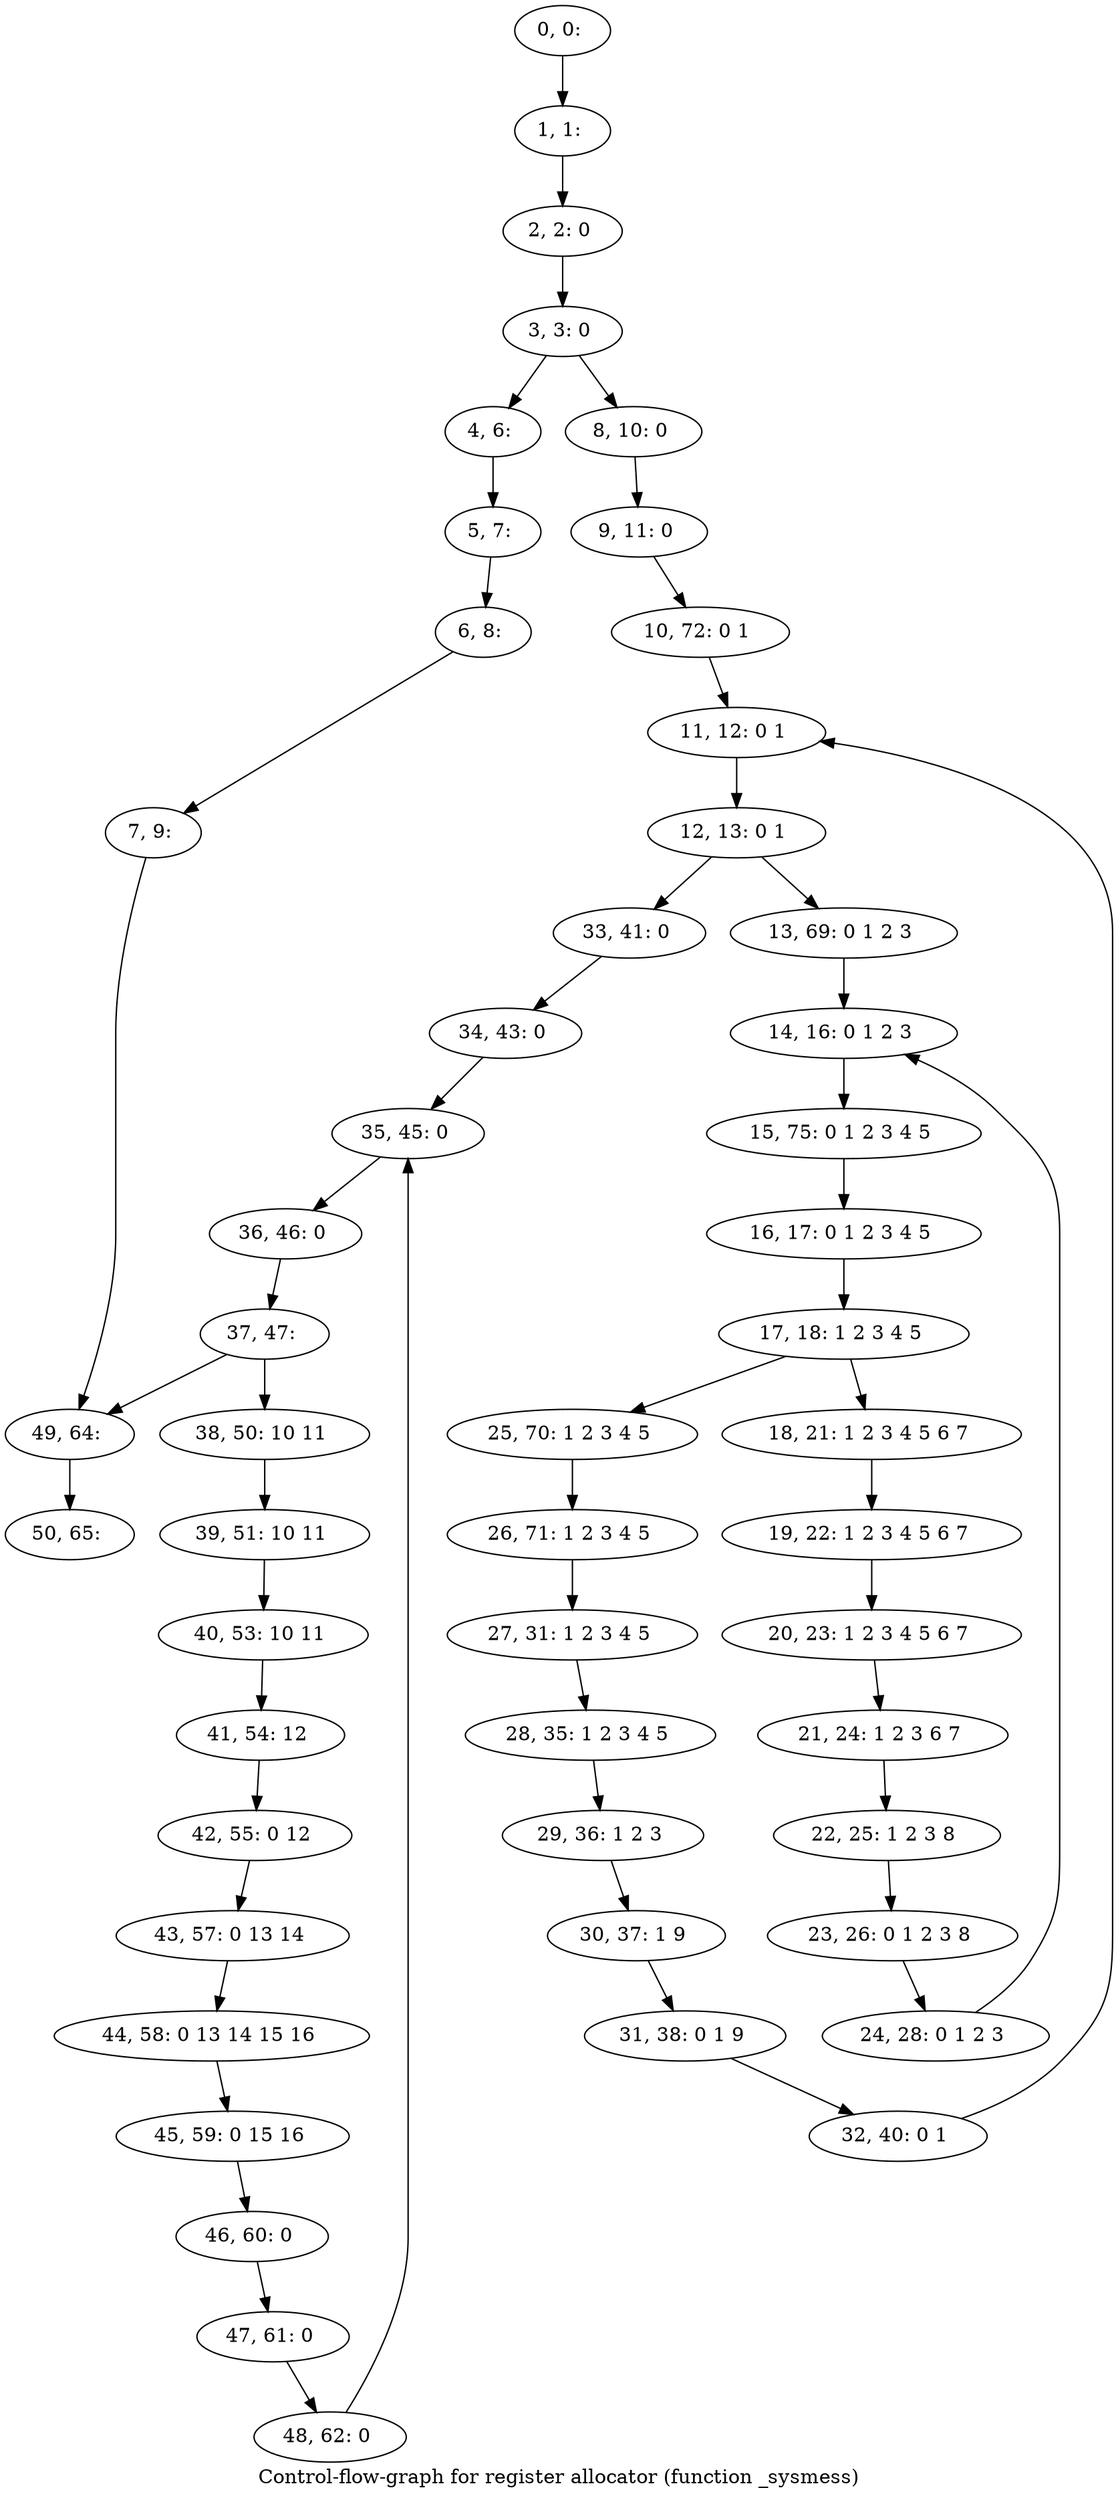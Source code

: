 digraph G {
graph [label="Control-flow-graph for register allocator (function _sysmess)"]
0[label="0, 0: "];
1[label="1, 1: "];
2[label="2, 2: 0 "];
3[label="3, 3: 0 "];
4[label="4, 6: "];
5[label="5, 7: "];
6[label="6, 8: "];
7[label="7, 9: "];
8[label="8, 10: 0 "];
9[label="9, 11: 0 "];
10[label="10, 72: 0 1 "];
11[label="11, 12: 0 1 "];
12[label="12, 13: 0 1 "];
13[label="13, 69: 0 1 2 3 "];
14[label="14, 16: 0 1 2 3 "];
15[label="15, 75: 0 1 2 3 4 5 "];
16[label="16, 17: 0 1 2 3 4 5 "];
17[label="17, 18: 1 2 3 4 5 "];
18[label="18, 21: 1 2 3 4 5 6 7 "];
19[label="19, 22: 1 2 3 4 5 6 7 "];
20[label="20, 23: 1 2 3 4 5 6 7 "];
21[label="21, 24: 1 2 3 6 7 "];
22[label="22, 25: 1 2 3 8 "];
23[label="23, 26: 0 1 2 3 8 "];
24[label="24, 28: 0 1 2 3 "];
25[label="25, 70: 1 2 3 4 5 "];
26[label="26, 71: 1 2 3 4 5 "];
27[label="27, 31: 1 2 3 4 5 "];
28[label="28, 35: 1 2 3 4 5 "];
29[label="29, 36: 1 2 3 "];
30[label="30, 37: 1 9 "];
31[label="31, 38: 0 1 9 "];
32[label="32, 40: 0 1 "];
33[label="33, 41: 0 "];
34[label="34, 43: 0 "];
35[label="35, 45: 0 "];
36[label="36, 46: 0 "];
37[label="37, 47: "];
38[label="38, 50: 10 11 "];
39[label="39, 51: 10 11 "];
40[label="40, 53: 10 11 "];
41[label="41, 54: 12 "];
42[label="42, 55: 0 12 "];
43[label="43, 57: 0 13 14 "];
44[label="44, 58: 0 13 14 15 16 "];
45[label="45, 59: 0 15 16 "];
46[label="46, 60: 0 "];
47[label="47, 61: 0 "];
48[label="48, 62: 0 "];
49[label="49, 64: "];
50[label="50, 65: "];
0->1 ;
1->2 ;
2->3 ;
3->4 ;
3->8 ;
4->5 ;
5->6 ;
6->7 ;
7->49 ;
8->9 ;
9->10 ;
10->11 ;
11->12 ;
12->13 ;
12->33 ;
13->14 ;
14->15 ;
15->16 ;
16->17 ;
17->18 ;
17->25 ;
18->19 ;
19->20 ;
20->21 ;
21->22 ;
22->23 ;
23->24 ;
24->14 ;
25->26 ;
26->27 ;
27->28 ;
28->29 ;
29->30 ;
30->31 ;
31->32 ;
32->11 ;
33->34 ;
34->35 ;
35->36 ;
36->37 ;
37->38 ;
37->49 ;
38->39 ;
39->40 ;
40->41 ;
41->42 ;
42->43 ;
43->44 ;
44->45 ;
45->46 ;
46->47 ;
47->48 ;
48->35 ;
49->50 ;
}
